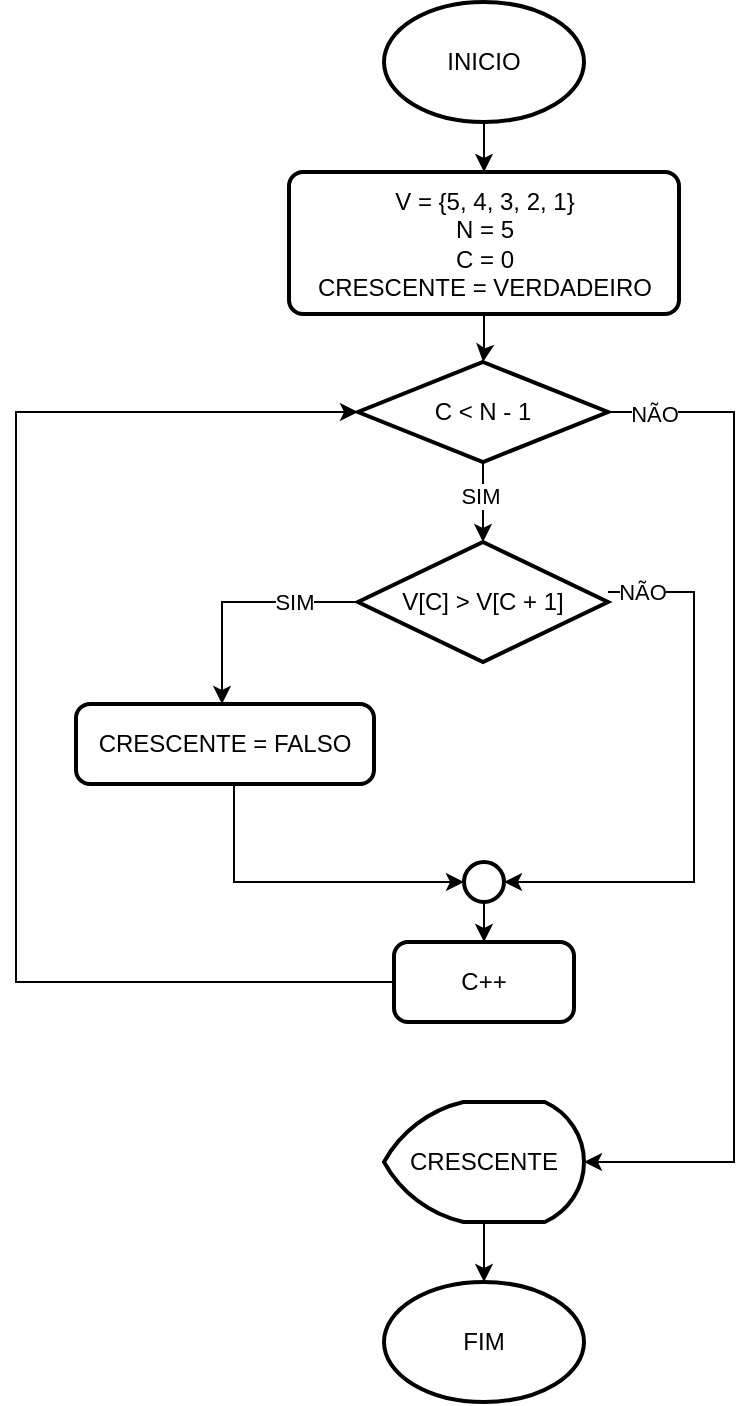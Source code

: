 <mxfile version="26.0.8">
  <diagram name="Página-1" id="uW1ix8Do-s-bZhr33YYb">
    <mxGraphModel dx="733" dy="423" grid="1" gridSize="10" guides="1" tooltips="1" connect="1" arrows="1" fold="1" page="1" pageScale="1" pageWidth="827" pageHeight="1169" math="0" shadow="0">
      <root>
        <mxCell id="0" />
        <mxCell id="1" parent="0" />
        <mxCell id="l10-aIT5WyCzsz1fYWle-1" style="edgeStyle=orthogonalEdgeStyle;rounded=0;orthogonalLoop=1;jettySize=auto;html=1;" edge="1" parent="1" source="l10-aIT5WyCzsz1fYWle-2" target="l10-aIT5WyCzsz1fYWle-5">
          <mxGeometry relative="1" as="geometry" />
        </mxCell>
        <mxCell id="l10-aIT5WyCzsz1fYWle-2" value="INICIO" style="strokeWidth=2;html=1;shape=mxgraph.flowchart.start_1;whiteSpace=wrap;" vertex="1" parent="1">
          <mxGeometry x="434" y="120" width="100" height="60" as="geometry" />
        </mxCell>
        <mxCell id="l10-aIT5WyCzsz1fYWle-3" value="FIM" style="strokeWidth=2;html=1;shape=mxgraph.flowchart.start_1;whiteSpace=wrap;" vertex="1" parent="1">
          <mxGeometry x="434" y="760" width="100" height="60" as="geometry" />
        </mxCell>
        <mxCell id="l10-aIT5WyCzsz1fYWle-4" style="edgeStyle=orthogonalEdgeStyle;rounded=0;orthogonalLoop=1;jettySize=auto;html=1;" edge="1" parent="1" source="l10-aIT5WyCzsz1fYWle-5" target="l10-aIT5WyCzsz1fYWle-6">
          <mxGeometry relative="1" as="geometry" />
        </mxCell>
        <mxCell id="l10-aIT5WyCzsz1fYWle-5" value="&lt;div&gt;&lt;span style=&quot;background-color: transparent; color: light-dark(rgb(0, 0, 0), rgb(255, 255, 255));&quot;&gt;V = {5, 4, 3, 2, 1}&lt;/span&gt;&lt;/div&gt;&lt;div&gt;&lt;span style=&quot;background-color: transparent; color: light-dark(rgb(0, 0, 0), rgb(255, 255, 255));&quot;&gt;N = 5&lt;/span&gt;&lt;/div&gt;&lt;div&gt;&lt;span style=&quot;background-color: transparent; color: light-dark(rgb(0, 0, 0), rgb(255, 255, 255));&quot;&gt;C = 0&lt;/span&gt;&lt;/div&gt;&lt;div&gt;&lt;span style=&quot;background-color: transparent; color: light-dark(rgb(0, 0, 0), rgb(255, 255, 255));&quot;&gt;CRESCENTE = VERDADEIRO&lt;/span&gt;&lt;/div&gt;" style="rounded=1;whiteSpace=wrap;html=1;absoluteArcSize=1;arcSize=14;strokeWidth=2;" vertex="1" parent="1">
          <mxGeometry x="386.5" y="205" width="195" height="71" as="geometry" />
        </mxCell>
        <mxCell id="l10-aIT5WyCzsz1fYWle-6" value="C &amp;lt; N - 1" style="strokeWidth=2;html=1;shape=mxgraph.flowchart.decision;whiteSpace=wrap;" vertex="1" parent="1">
          <mxGeometry x="421" y="300" width="125" height="50" as="geometry" />
        </mxCell>
        <mxCell id="l10-aIT5WyCzsz1fYWle-7" value="&lt;div&gt;&lt;span style=&quot;background-color: transparent; color: light-dark(rgb(0, 0, 0), rgb(255, 255, 255));&quot;&gt;V[C] &amp;gt; V[C + 1]&lt;/span&gt;&lt;/div&gt;" style="strokeWidth=2;html=1;shape=mxgraph.flowchart.decision;whiteSpace=wrap;" vertex="1" parent="1">
          <mxGeometry x="421" y="390" width="125" height="60" as="geometry" />
        </mxCell>
        <mxCell id="l10-aIT5WyCzsz1fYWle-8" value="&lt;div&gt;CRESCENTE = FALSO&lt;/div&gt;" style="rounded=1;whiteSpace=wrap;html=1;absoluteArcSize=1;arcSize=14;strokeWidth=2;" vertex="1" parent="1">
          <mxGeometry x="280" y="471" width="149" height="40" as="geometry" />
        </mxCell>
        <mxCell id="l10-aIT5WyCzsz1fYWle-9" style="edgeStyle=orthogonalEdgeStyle;rounded=0;orthogonalLoop=1;jettySize=auto;html=1;entryX=0.5;entryY=0;entryDx=0;entryDy=0;" edge="1" parent="1" source="l10-aIT5WyCzsz1fYWle-10" target="l10-aIT5WyCzsz1fYWle-13">
          <mxGeometry relative="1" as="geometry" />
        </mxCell>
        <mxCell id="l10-aIT5WyCzsz1fYWle-10" value="" style="strokeWidth=2;html=1;shape=mxgraph.flowchart.start_2;whiteSpace=wrap;" vertex="1" parent="1">
          <mxGeometry x="474" y="550" width="20" height="20" as="geometry" />
        </mxCell>
        <mxCell id="l10-aIT5WyCzsz1fYWle-11" style="edgeStyle=orthogonalEdgeStyle;rounded=0;orthogonalLoop=1;jettySize=auto;html=1;" edge="1" parent="1" source="l10-aIT5WyCzsz1fYWle-12" target="l10-aIT5WyCzsz1fYWle-3">
          <mxGeometry relative="1" as="geometry" />
        </mxCell>
        <mxCell id="l10-aIT5WyCzsz1fYWle-12" value="CRESCENTE" style="strokeWidth=2;html=1;shape=mxgraph.flowchart.display;whiteSpace=wrap;" vertex="1" parent="1">
          <mxGeometry x="434" y="670" width="100" height="60" as="geometry" />
        </mxCell>
        <mxCell id="l10-aIT5WyCzsz1fYWle-13" value="&lt;div&gt;C++&lt;/div&gt;" style="rounded=1;whiteSpace=wrap;html=1;absoluteArcSize=1;arcSize=14;strokeWidth=2;" vertex="1" parent="1">
          <mxGeometry x="439" y="590" width="90" height="40" as="geometry" />
        </mxCell>
        <mxCell id="l10-aIT5WyCzsz1fYWle-14" style="edgeStyle=orthogonalEdgeStyle;rounded=0;orthogonalLoop=1;jettySize=auto;html=1;entryX=0.5;entryY=0;entryDx=0;entryDy=0;entryPerimeter=0;" edge="1" parent="1" source="l10-aIT5WyCzsz1fYWle-6" target="l10-aIT5WyCzsz1fYWle-7">
          <mxGeometry relative="1" as="geometry" />
        </mxCell>
        <mxCell id="l10-aIT5WyCzsz1fYWle-15" value="SIM" style="edgeLabel;html=1;align=center;verticalAlign=middle;resizable=0;points=[];" vertex="1" connectable="0" parent="l10-aIT5WyCzsz1fYWle-14">
          <mxGeometry x="-0.183" y="-2" relative="1" as="geometry">
            <mxPoint as="offset" />
          </mxGeometry>
        </mxCell>
        <mxCell id="l10-aIT5WyCzsz1fYWle-16" style="edgeStyle=orthogonalEdgeStyle;rounded=0;orthogonalLoop=1;jettySize=auto;html=1;exitX=0;exitY=0.5;exitDx=0;exitDy=0;exitPerimeter=0;" edge="1" parent="1" source="l10-aIT5WyCzsz1fYWle-7" target="l10-aIT5WyCzsz1fYWle-8">
          <mxGeometry relative="1" as="geometry">
            <Array as="points">
              <mxPoint x="353" y="420" />
            </Array>
          </mxGeometry>
        </mxCell>
        <mxCell id="l10-aIT5WyCzsz1fYWle-17" value="SIM" style="edgeLabel;html=1;align=center;verticalAlign=middle;resizable=0;points=[];" vertex="1" connectable="0" parent="l10-aIT5WyCzsz1fYWle-16">
          <mxGeometry x="-0.466" relative="1" as="geometry">
            <mxPoint as="offset" />
          </mxGeometry>
        </mxCell>
        <mxCell id="l10-aIT5WyCzsz1fYWle-18" style="edgeStyle=orthogonalEdgeStyle;rounded=0;orthogonalLoop=1;jettySize=auto;html=1;entryX=0;entryY=0.5;entryDx=0;entryDy=0;entryPerimeter=0;" edge="1" parent="1" source="l10-aIT5WyCzsz1fYWle-8" target="l10-aIT5WyCzsz1fYWle-10">
          <mxGeometry relative="1" as="geometry">
            <Array as="points">
              <mxPoint x="359" y="560" />
            </Array>
          </mxGeometry>
        </mxCell>
        <mxCell id="l10-aIT5WyCzsz1fYWle-19" style="edgeStyle=orthogonalEdgeStyle;rounded=0;orthogonalLoop=1;jettySize=auto;html=1;entryX=1;entryY=0.5;entryDx=0;entryDy=0;entryPerimeter=0;" edge="1" parent="1" source="l10-aIT5WyCzsz1fYWle-7" target="l10-aIT5WyCzsz1fYWle-10">
          <mxGeometry relative="1" as="geometry">
            <Array as="points">
              <mxPoint x="589" y="415" />
              <mxPoint x="589" y="560" />
            </Array>
          </mxGeometry>
        </mxCell>
        <mxCell id="l10-aIT5WyCzsz1fYWle-20" value="NÃO" style="edgeLabel;html=1;align=center;verticalAlign=middle;resizable=0;points=[];" vertex="1" connectable="0" parent="l10-aIT5WyCzsz1fYWle-19">
          <mxGeometry x="-0.95" y="2" relative="1" as="geometry">
            <mxPoint x="10" y="2" as="offset" />
          </mxGeometry>
        </mxCell>
        <mxCell id="l10-aIT5WyCzsz1fYWle-21" style="edgeStyle=orthogonalEdgeStyle;rounded=0;orthogonalLoop=1;jettySize=auto;html=1;entryX=0;entryY=0.5;entryDx=0;entryDy=0;entryPerimeter=0;" edge="1" parent="1" source="l10-aIT5WyCzsz1fYWle-13" target="l10-aIT5WyCzsz1fYWle-6">
          <mxGeometry relative="1" as="geometry">
            <Array as="points">
              <mxPoint x="250" y="610" />
              <mxPoint x="250" y="325" />
            </Array>
          </mxGeometry>
        </mxCell>
        <mxCell id="l10-aIT5WyCzsz1fYWle-22" style="edgeStyle=orthogonalEdgeStyle;rounded=0;orthogonalLoop=1;jettySize=auto;html=1;entryX=1;entryY=0.5;entryDx=0;entryDy=0;entryPerimeter=0;" edge="1" parent="1" source="l10-aIT5WyCzsz1fYWle-6" target="l10-aIT5WyCzsz1fYWle-12">
          <mxGeometry relative="1" as="geometry">
            <Array as="points">
              <mxPoint x="609" y="325" />
              <mxPoint x="609" y="700" />
            </Array>
          </mxGeometry>
        </mxCell>
        <mxCell id="l10-aIT5WyCzsz1fYWle-23" value="NÃO" style="edgeLabel;html=1;align=center;verticalAlign=middle;resizable=0;points=[];" vertex="1" connectable="0" parent="l10-aIT5WyCzsz1fYWle-22">
          <mxGeometry x="-0.912" y="-1" relative="1" as="geometry">
            <mxPoint as="offset" />
          </mxGeometry>
        </mxCell>
      </root>
    </mxGraphModel>
  </diagram>
</mxfile>
